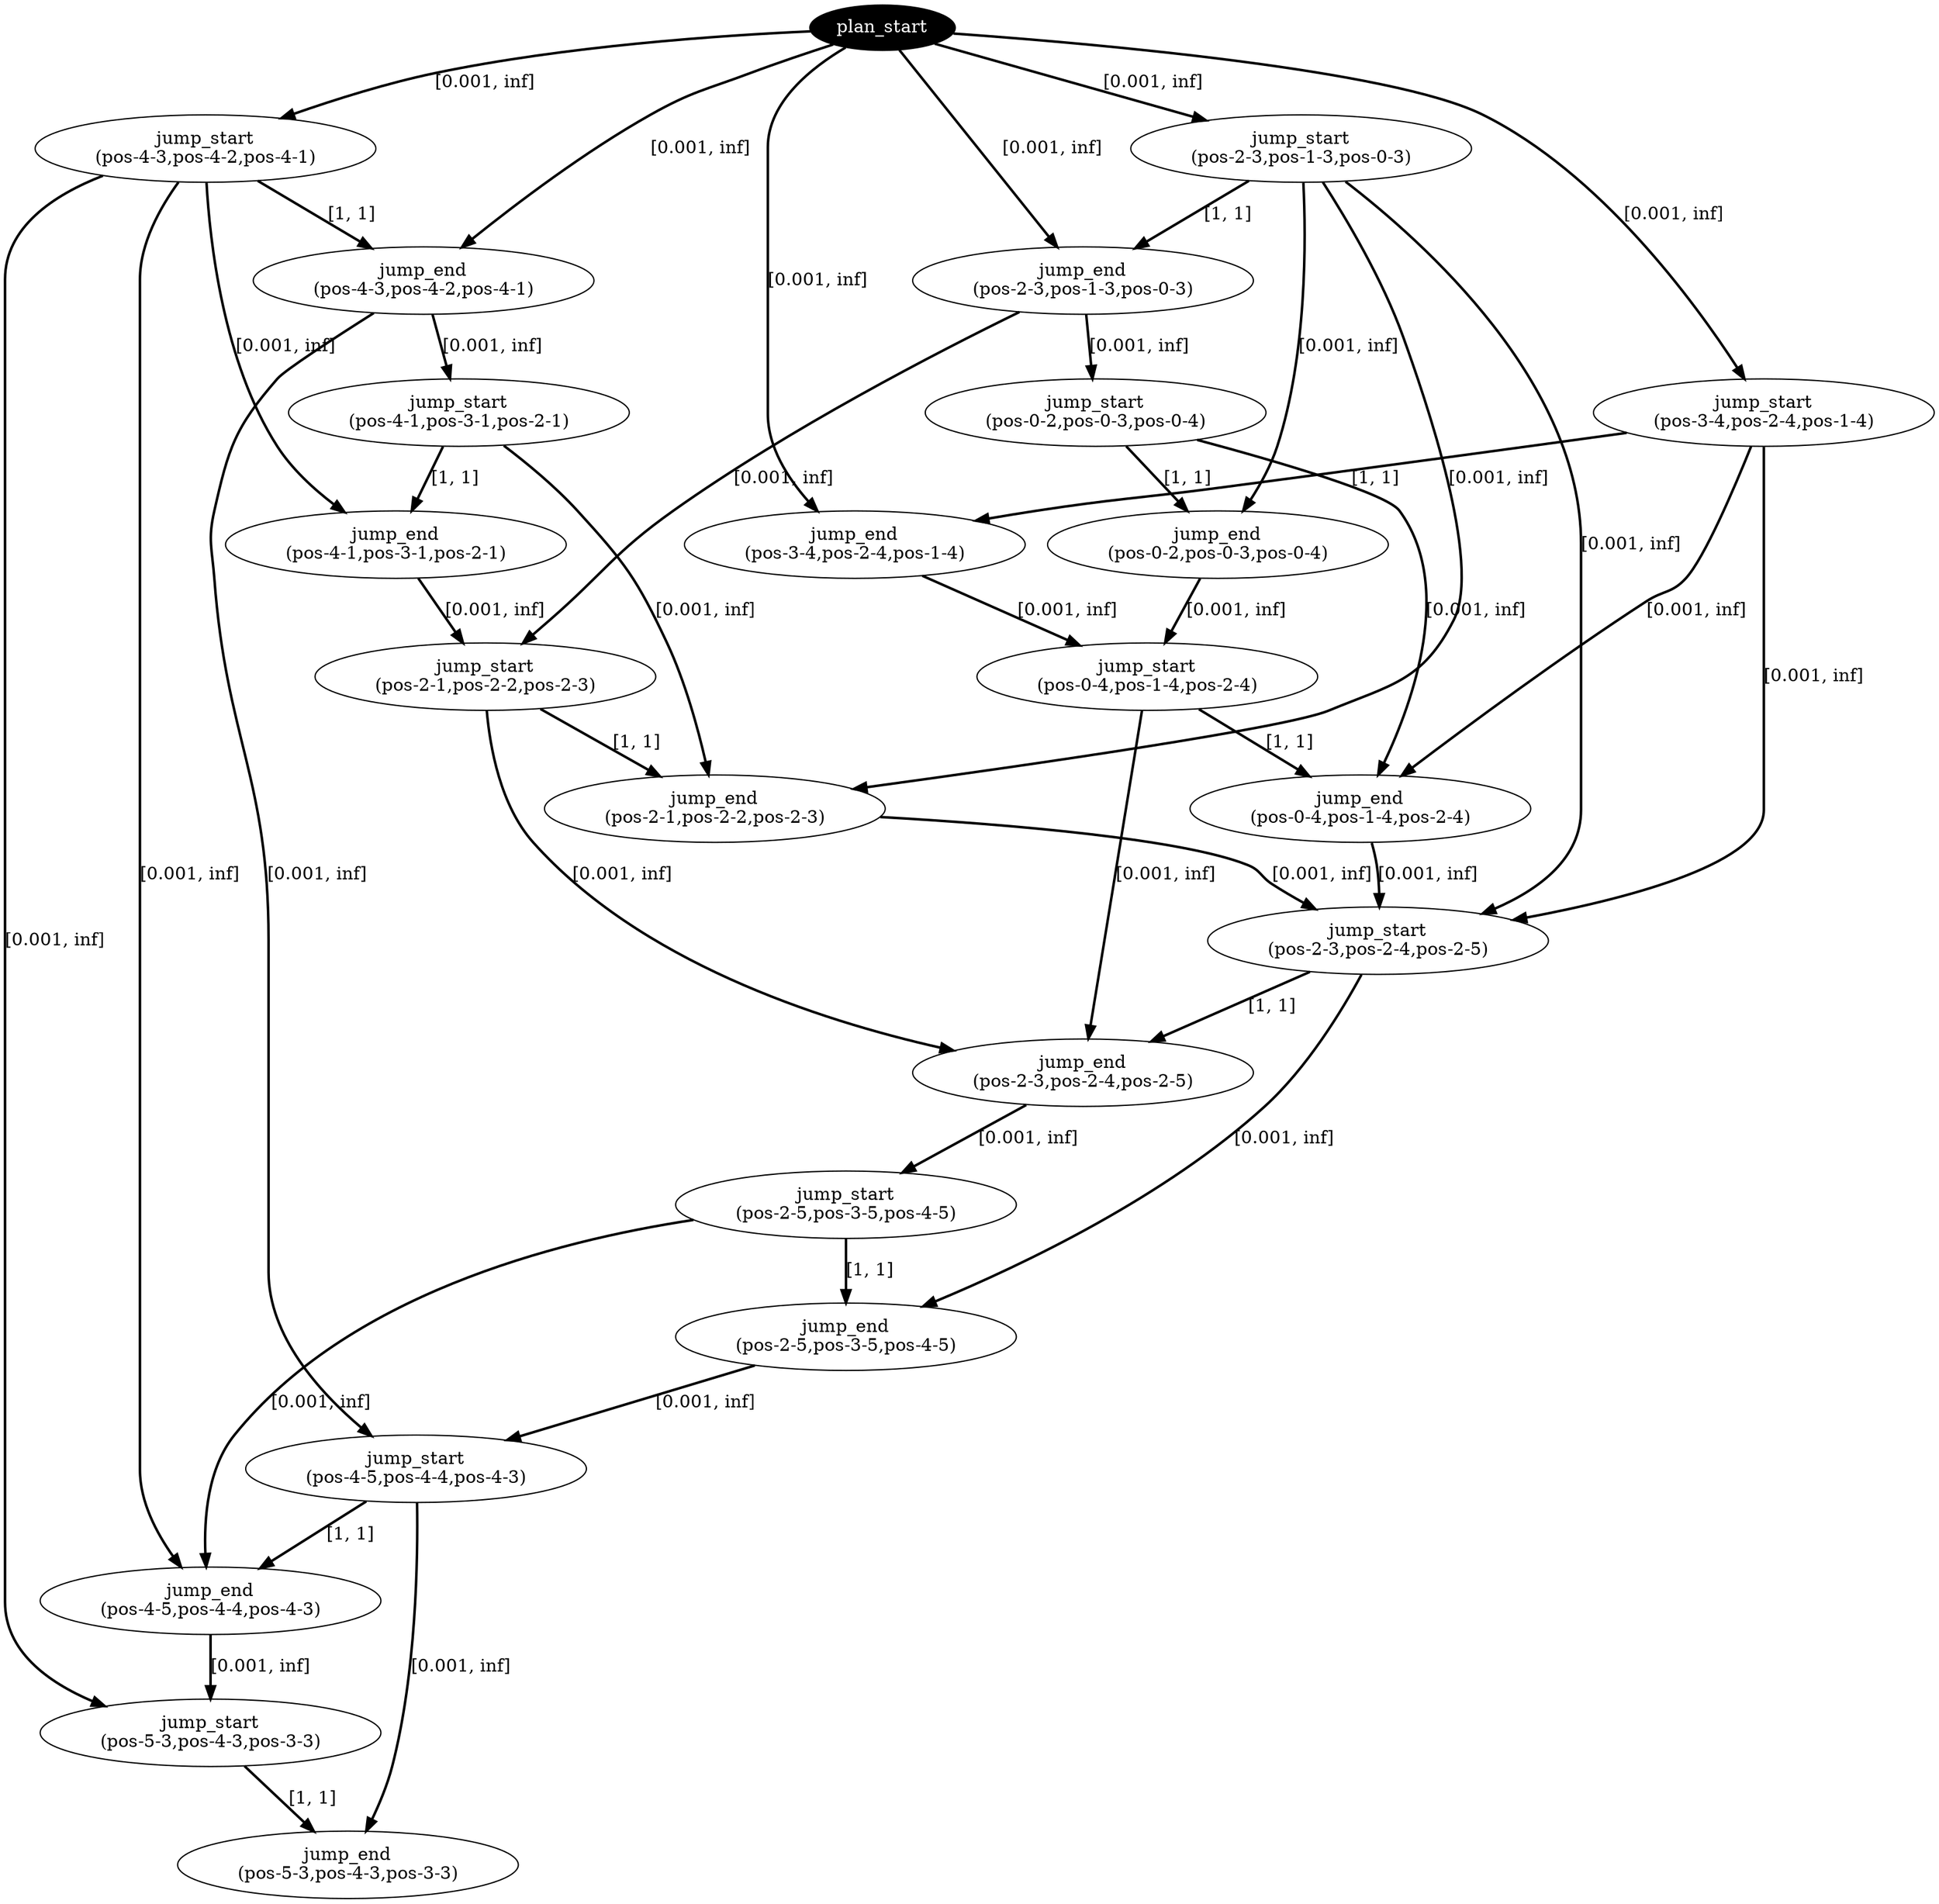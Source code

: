 digraph plan {
0[ label="plan_start",style=filled,fillcolor=black,fontcolor=white];
1[ label="jump_start
(pos-4-3,pos-4-2,pos-4-1)"];
2[ label="jump_end
(pos-4-3,pos-4-2,pos-4-1)"];
3[ label="jump_start
(pos-2-3,pos-1-3,pos-0-3)"];
4[ label="jump_end
(pos-2-3,pos-1-3,pos-0-3)"];
5[ label="jump_start
(pos-3-4,pos-2-4,pos-1-4)"];
6[ label="jump_end
(pos-3-4,pos-2-4,pos-1-4)"];
7[ label="jump_start
(pos-4-1,pos-3-1,pos-2-1)"];
8[ label="jump_end
(pos-4-1,pos-3-1,pos-2-1)"];
9[ label="jump_start
(pos-0-2,pos-0-3,pos-0-4)"];
10[ label="jump_end
(pos-0-2,pos-0-3,pos-0-4)"];
11[ label="jump_start
(pos-2-1,pos-2-2,pos-2-3)"];
12[ label="jump_end
(pos-2-1,pos-2-2,pos-2-3)"];
13[ label="jump_start
(pos-0-4,pos-1-4,pos-2-4)"];
14[ label="jump_end
(pos-0-4,pos-1-4,pos-2-4)"];
15[ label="jump_start
(pos-2-3,pos-2-4,pos-2-5)"];
16[ label="jump_end
(pos-2-3,pos-2-4,pos-2-5)"];
17[ label="jump_start
(pos-2-5,pos-3-5,pos-4-5)"];
18[ label="jump_end
(pos-2-5,pos-3-5,pos-4-5)"];
19[ label="jump_start
(pos-4-5,pos-4-4,pos-4-3)"];
20[ label="jump_end
(pos-4-5,pos-4-4,pos-4-3)"];
21[ label="jump_start
(pos-5-3,pos-4-3,pos-3-3)"];
22[ label="jump_end
(pos-5-3,pos-4-3,pos-3-3)"];
"0" -> "1" [ label="[0.001, inf]" , penwidth=2, color="black"]
"0" -> "3" [ label="[0.001, inf]" , penwidth=2, color="black"]
"0" -> "5" [ label="[0.001, inf]" , penwidth=2, color="black"]
"1" -> "2" [ label="[1, 1]" , penwidth=2, color="black"]
"0" -> "2" [ label="[0.001, inf]" , penwidth=2, color="black"]
"3" -> "4" [ label="[1, 1]" , penwidth=2, color="black"]
"0" -> "4" [ label="[0.001, inf]" , penwidth=2, color="black"]
"5" -> "6" [ label="[1, 1]" , penwidth=2, color="black"]
"0" -> "6" [ label="[0.001, inf]" , penwidth=2, color="black"]
"2" -> "7" [ label="[0.001, inf]" , penwidth=2, color="black"]
"4" -> "9" [ label="[0.001, inf]" , penwidth=2, color="black"]
"7" -> "8" [ label="[1, 1]" , penwidth=2, color="black"]
"1" -> "8" [ label="[0.001, inf]" , penwidth=2, color="black"]
"9" -> "10" [ label="[1, 1]" , penwidth=2, color="black"]
"3" -> "10" [ label="[0.001, inf]" , penwidth=2, color="black"]
"8" -> "11" [ label="[0.001, inf]" , penwidth=2, color="black"]
"4" -> "11" [ label="[0.001, inf]" , penwidth=2, color="black"]
"10" -> "13" [ label="[0.001, inf]" , penwidth=2, color="black"]
"6" -> "13" [ label="[0.001, inf]" , penwidth=2, color="black"]
"11" -> "12" [ label="[1, 1]" , penwidth=2, color="black"]
"7" -> "12" [ label="[0.001, inf]" , penwidth=2, color="black"]
"3" -> "12" [ label="[0.001, inf]" , penwidth=2, color="black"]
"13" -> "14" [ label="[1, 1]" , penwidth=2, color="black"]
"9" -> "14" [ label="[0.001, inf]" , penwidth=2, color="black"]
"5" -> "14" [ label="[0.001, inf]" , penwidth=2, color="black"]
"12" -> "15" [ label="[0.001, inf]" , penwidth=2, color="black"]
"14" -> "15" [ label="[0.001, inf]" , penwidth=2, color="black"]
"5" -> "15" [ label="[0.001, inf]" , penwidth=2, color="black"]
"3" -> "15" [ label="[0.001, inf]" , penwidth=2, color="black"]
"15" -> "16" [ label="[1, 1]" , penwidth=2, color="black"]
"13" -> "16" [ label="[0.001, inf]" , penwidth=2, color="black"]
"11" -> "16" [ label="[0.001, inf]" , penwidth=2, color="black"]
"16" -> "17" [ label="[0.001, inf]" , penwidth=2, color="black"]
"17" -> "18" [ label="[1, 1]" , penwidth=2, color="black"]
"15" -> "18" [ label="[0.001, inf]" , penwidth=2, color="black"]
"18" -> "19" [ label="[0.001, inf]" , penwidth=2, color="black"]
"2" -> "19" [ label="[0.001, inf]" , penwidth=2, color="black"]
"19" -> "20" [ label="[1, 1]" , penwidth=2, color="black"]
"17" -> "20" [ label="[0.001, inf]" , penwidth=2, color="black"]
"1" -> "20" [ label="[0.001, inf]" , penwidth=2, color="black"]
"20" -> "21" [ label="[0.001, inf]" , penwidth=2, color="black"]
"1" -> "21" [ label="[0.001, inf]" , penwidth=2, color="black"]
"21" -> "22" [ label="[1, 1]" , penwidth=2, color="black"]
"19" -> "22" [ label="[0.001, inf]" , penwidth=2, color="black"]
}
